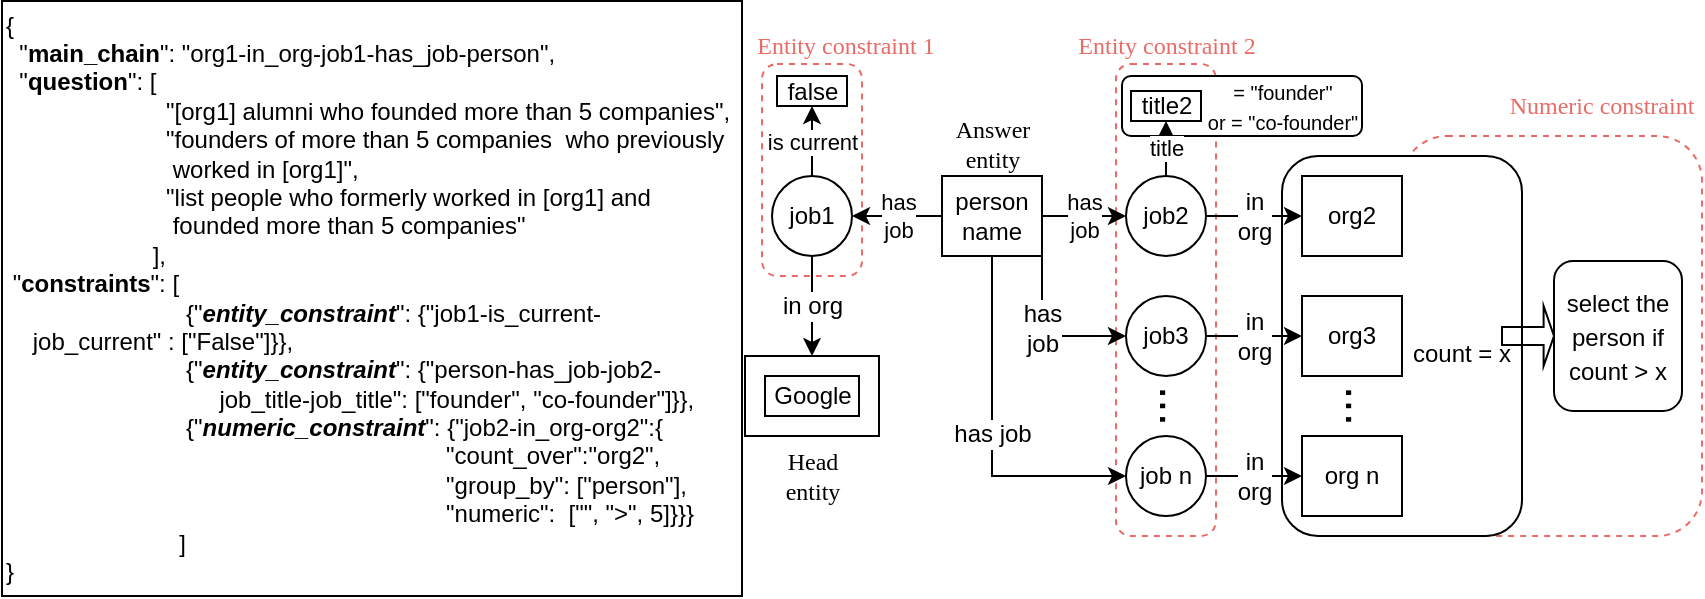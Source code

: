 <mxfile version="20.6.0" type="github">
  <diagram id="ldidZGyAPZVir1xh5pG7" name="Page-1">
    <mxGraphModel dx="989" dy="544" grid="1" gridSize="10" guides="1" tooltips="1" connect="1" arrows="1" fold="1" page="1" pageScale="1" pageWidth="850" pageHeight="1100" math="0" shadow="0">
      <root>
        <mxCell id="0" />
        <mxCell id="1" parent="0" />
        <mxCell id="S9HupeFHgvLmfnn3ni2o-51" value="" style="rounded=1;whiteSpace=wrap;html=1;fontFamily=Helvetica;fontSize=10;dashed=1;strokeColor=#EA6B66;" parent="1" vertex="1">
          <mxGeometry x="700" y="140" width="150" height="200" as="geometry" />
        </mxCell>
        <mxCell id="S9HupeFHgvLmfnn3ni2o-42" value="" style="rounded=1;whiteSpace=wrap;html=1;strokeColor=#000000;fontFamily=Helvetica;fontSize=24;fontColor=#000000;" parent="1" vertex="1">
          <mxGeometry x="640" y="150" width="120" height="190" as="geometry" />
        </mxCell>
        <mxCell id="S9HupeFHgvLmfnn3ni2o-27" value="" style="rounded=1;whiteSpace=wrap;html=1;fontFamily=Helvetica;fontSize=10;dashed=1;strokeColor=#EA6B66;" parent="1" vertex="1">
          <mxGeometry x="557" y="104" width="50" height="236" as="geometry" />
        </mxCell>
        <mxCell id="S9HupeFHgvLmfnn3ni2o-25" value="" style="rounded=1;whiteSpace=wrap;html=1;fontFamily=Helvetica;fontSize=10;dashed=1;strokeColor=#EA6B66;" parent="1" vertex="1">
          <mxGeometry x="380" y="104" width="50" height="106" as="geometry" />
        </mxCell>
        <mxCell id="S9HupeFHgvLmfnn3ni2o-23" value="" style="rounded=1;whiteSpace=wrap;html=1;fontFamily=Helvetica;" parent="1" vertex="1">
          <mxGeometry x="560" y="110" width="120" height="30" as="geometry" />
        </mxCell>
        <mxCell id="S9HupeFHgvLmfnn3ni2o-6" value="" style="verticalLabelPosition=bottom;verticalAlign=top;html=1;shape=mxgraph.basic.frame;dx=10;whiteSpace=wrap;fontSize=14;fontColor=#000000;" parent="1" vertex="1">
          <mxGeometry x="371.5" y="250" width="67" height="40" as="geometry" />
        </mxCell>
        <mxCell id="S9HupeFHgvLmfnn3ni2o-7" value="Google" style="text;html=1;align=center;verticalAlign=middle;resizable=0;points=[];autosize=1;strokeColor=none;fillColor=none;" parent="1" vertex="1">
          <mxGeometry x="375" y="255" width="60" height="30" as="geometry" />
        </mxCell>
        <mxCell id="S9HupeFHgvLmfnn3ni2o-8" value="&lt;font face=&quot;Times New Roman&quot;&gt;Head&lt;br&gt;entity&lt;/font&gt;" style="text;html=1;align=center;verticalAlign=middle;resizable=0;points=[];autosize=1;strokeColor=none;fillColor=none;" parent="1" vertex="1">
          <mxGeometry x="380" y="290" width="50" height="40" as="geometry" />
        </mxCell>
        <mxCell id="S9HupeFHgvLmfnn3ni2o-17" value="is current" style="edgeStyle=orthogonalEdgeStyle;rounded=0;orthogonalLoop=1;jettySize=auto;html=1;exitX=0.5;exitY=0;exitDx=0;exitDy=0;entryX=0.5;entryY=1;entryDx=0;entryDy=0;fontFamily=Helvetica;" parent="1" source="S9HupeFHgvLmfnn3ni2o-10" target="S9HupeFHgvLmfnn3ni2o-16" edge="1">
          <mxGeometry relative="1" as="geometry" />
        </mxCell>
        <mxCell id="S9HupeFHgvLmfnn3ni2o-48" value="in org" style="edgeStyle=orthogonalEdgeStyle;rounded=0;orthogonalLoop=1;jettySize=auto;html=1;exitX=0.5;exitY=1;exitDx=0;exitDy=0;entryX=0.5;entryY=0;entryDx=0;entryDy=0;entryPerimeter=0;fontFamily=Helvetica;fontSize=12;fontColor=#000000;" parent="1" source="S9HupeFHgvLmfnn3ni2o-10" target="S9HupeFHgvLmfnn3ni2o-6" edge="1">
          <mxGeometry relative="1" as="geometry" />
        </mxCell>
        <mxCell id="S9HupeFHgvLmfnn3ni2o-10" value="&lt;font face=&quot;Helvetica&quot;&gt;job1&lt;/font&gt;" style="ellipse;whiteSpace=wrap;html=1;fontFamily=Times New Roman;" parent="1" vertex="1">
          <mxGeometry x="385" y="160" width="40" height="40" as="geometry" />
        </mxCell>
        <mxCell id="S9HupeFHgvLmfnn3ni2o-14" value="has&lt;br&gt;job" style="edgeStyle=orthogonalEdgeStyle;rounded=0;orthogonalLoop=1;jettySize=auto;html=1;exitX=0;exitY=0.5;exitDx=0;exitDy=0;entryX=1;entryY=0.5;entryDx=0;entryDy=0;fontFamily=Helvetica;" parent="1" source="S9HupeFHgvLmfnn3ni2o-13" target="S9HupeFHgvLmfnn3ni2o-10" edge="1">
          <mxGeometry relative="1" as="geometry" />
        </mxCell>
        <mxCell id="S9HupeFHgvLmfnn3ni2o-19" value="has&lt;br&gt;job" style="edgeStyle=orthogonalEdgeStyle;rounded=0;orthogonalLoop=1;jettySize=auto;html=1;exitX=1;exitY=0.5;exitDx=0;exitDy=0;entryX=0;entryY=0.5;entryDx=0;entryDy=0;fontFamily=Helvetica;" parent="1" source="S9HupeFHgvLmfnn3ni2o-13" target="S9HupeFHgvLmfnn3ni2o-18" edge="1">
          <mxGeometry relative="1" as="geometry" />
        </mxCell>
        <mxCell id="S9HupeFHgvLmfnn3ni2o-33" value="has&lt;br&gt;job" style="edgeStyle=orthogonalEdgeStyle;rounded=0;orthogonalLoop=1;jettySize=auto;html=1;exitX=1;exitY=0.75;exitDx=0;exitDy=0;entryX=0;entryY=0.5;entryDx=0;entryDy=0;fontFamily=Helvetica;fontSize=12;fontColor=#000000;" parent="1" source="S9HupeFHgvLmfnn3ni2o-13" target="S9HupeFHgvLmfnn3ni2o-32" edge="1">
          <mxGeometry relative="1" as="geometry">
            <Array as="points">
              <mxPoint x="520" y="240" />
            </Array>
          </mxGeometry>
        </mxCell>
        <mxCell id="S9HupeFHgvLmfnn3ni2o-37" value="has job" style="edgeStyle=orthogonalEdgeStyle;rounded=0;orthogonalLoop=1;jettySize=auto;html=1;exitX=0.5;exitY=1;exitDx=0;exitDy=0;entryX=0;entryY=0.5;entryDx=0;entryDy=0;fontFamily=Helvetica;fontSize=12;fontColor=#000000;" parent="1" source="S9HupeFHgvLmfnn3ni2o-13" target="S9HupeFHgvLmfnn3ni2o-36" edge="1">
          <mxGeometry relative="1" as="geometry" />
        </mxCell>
        <mxCell id="S9HupeFHgvLmfnn3ni2o-13" value="person&lt;br&gt;name" style="rounded=0;whiteSpace=wrap;html=1;fontFamily=Helvetica;" parent="1" vertex="1">
          <mxGeometry x="470" y="160" width="50" height="40" as="geometry" />
        </mxCell>
        <mxCell id="S9HupeFHgvLmfnn3ni2o-15" value="&lt;font face=&quot;Times New Roman&quot;&gt;Answer&lt;br&gt;entity&lt;/font&gt;" style="text;html=1;align=center;verticalAlign=middle;resizable=0;points=[];autosize=1;strokeColor=none;fillColor=none;" parent="1" vertex="1">
          <mxGeometry x="465" y="124" width="60" height="40" as="geometry" />
        </mxCell>
        <mxCell id="S9HupeFHgvLmfnn3ni2o-16" value="false" style="rounded=0;whiteSpace=wrap;html=1;fontFamily=Helvetica;" parent="1" vertex="1">
          <mxGeometry x="387.5" y="110" width="35" height="15" as="geometry" />
        </mxCell>
        <mxCell id="S9HupeFHgvLmfnn3ni2o-22" value="title" style="edgeStyle=orthogonalEdgeStyle;rounded=0;orthogonalLoop=1;jettySize=auto;html=1;exitX=0.5;exitY=0;exitDx=0;exitDy=0;entryX=0.5;entryY=1;entryDx=0;entryDy=0;fontFamily=Helvetica;" parent="1" source="S9HupeFHgvLmfnn3ni2o-18" target="S9HupeFHgvLmfnn3ni2o-20" edge="1">
          <mxGeometry relative="1" as="geometry" />
        </mxCell>
        <mxCell id="S9HupeFHgvLmfnn3ni2o-31" value="&lt;font face=&quot;Helvetica&quot; style=&quot;font-size: 12px;&quot; color=&quot;#000000&quot;&gt;in&lt;br&gt;org&lt;/font&gt;" style="edgeStyle=orthogonalEdgeStyle;rounded=0;orthogonalLoop=1;jettySize=auto;html=1;exitX=1;exitY=0.5;exitDx=0;exitDy=0;entryX=0;entryY=0.5;entryDx=0;entryDy=0;fontFamily=Times New Roman;fontSize=10;fontColor=#EA6B66;" parent="1" source="S9HupeFHgvLmfnn3ni2o-18" target="S9HupeFHgvLmfnn3ni2o-30" edge="1">
          <mxGeometry relative="1" as="geometry" />
        </mxCell>
        <mxCell id="S9HupeFHgvLmfnn3ni2o-18" value="&lt;font face=&quot;Helvetica&quot;&gt;job2&lt;/font&gt;" style="ellipse;whiteSpace=wrap;html=1;fontFamily=Times New Roman;" parent="1" vertex="1">
          <mxGeometry x="562" y="160" width="40" height="40" as="geometry" />
        </mxCell>
        <mxCell id="S9HupeFHgvLmfnn3ni2o-20" value="title2" style="rounded=0;whiteSpace=wrap;html=1;fontFamily=Helvetica;" parent="1" vertex="1">
          <mxGeometry x="564.5" y="117.5" width="35" height="15" as="geometry" />
        </mxCell>
        <mxCell id="S9HupeFHgvLmfnn3ni2o-24" value="&lt;font style=&quot;font-size: 10px;&quot;&gt;= &quot;founder&quot;&lt;br&gt;or = &quot;co-founder&quot;&lt;/font&gt;" style="text;html=1;strokeColor=none;fillColor=none;align=center;verticalAlign=middle;whiteSpace=wrap;rounded=0;fontFamily=Helvetica;" parent="1" vertex="1">
          <mxGeometry x="599.5" y="110" width="80.5" height="30" as="geometry" />
        </mxCell>
        <mxCell id="S9HupeFHgvLmfnn3ni2o-26" value="&lt;font style=&quot;font-size: 12px;&quot; color=&quot;#ea6b66&quot; face=&quot;Times New Roman&quot;&gt;Entity constraint 1&lt;/font&gt;" style="text;html=1;strokeColor=none;fillColor=none;align=center;verticalAlign=middle;whiteSpace=wrap;rounded=0;dashed=1;fontFamily=Helvetica;fontSize=10;" parent="1" vertex="1">
          <mxGeometry x="371.5" y="80" width="100" height="30" as="geometry" />
        </mxCell>
        <mxCell id="S9HupeFHgvLmfnn3ni2o-29" value="&lt;font style=&quot;font-size: 12px;&quot; color=&quot;#ea6b66&quot; face=&quot;Times New Roman&quot;&gt;Entity constraint 2&lt;/font&gt;" style="text;html=1;strokeColor=none;fillColor=none;align=center;verticalAlign=middle;whiteSpace=wrap;rounded=0;dashed=1;fontFamily=Helvetica;fontSize=10;" parent="1" vertex="1">
          <mxGeometry x="530.5" y="80" width="103" height="30" as="geometry" />
        </mxCell>
        <mxCell id="S9HupeFHgvLmfnn3ni2o-30" value="org2" style="rounded=0;whiteSpace=wrap;html=1;fontFamily=Helvetica;" parent="1" vertex="1">
          <mxGeometry x="650" y="160" width="50" height="40" as="geometry" />
        </mxCell>
        <mxCell id="S9HupeFHgvLmfnn3ni2o-35" value="in&lt;br&gt;org" style="edgeStyle=orthogonalEdgeStyle;rounded=0;orthogonalLoop=1;jettySize=auto;html=1;exitX=1;exitY=0.5;exitDx=0;exitDy=0;entryX=0;entryY=0.5;entryDx=0;entryDy=0;fontFamily=Helvetica;fontSize=12;fontColor=#000000;" parent="1" source="S9HupeFHgvLmfnn3ni2o-32" target="S9HupeFHgvLmfnn3ni2o-34" edge="1">
          <mxGeometry relative="1" as="geometry" />
        </mxCell>
        <mxCell id="S9HupeFHgvLmfnn3ni2o-32" value="&lt;font face=&quot;Helvetica&quot;&gt;job3&lt;/font&gt;" style="ellipse;whiteSpace=wrap;html=1;fontFamily=Times New Roman;" parent="1" vertex="1">
          <mxGeometry x="562" y="220" width="40" height="40" as="geometry" />
        </mxCell>
        <mxCell id="S9HupeFHgvLmfnn3ni2o-34" value="org3" style="rounded=0;whiteSpace=wrap;html=1;fontFamily=Helvetica;" parent="1" vertex="1">
          <mxGeometry x="650" y="220" width="50" height="40" as="geometry" />
        </mxCell>
        <mxCell id="S9HupeFHgvLmfnn3ni2o-39" value="in&lt;br&gt;org" style="edgeStyle=orthogonalEdgeStyle;rounded=0;orthogonalLoop=1;jettySize=auto;html=1;exitX=1;exitY=0.5;exitDx=0;exitDy=0;entryX=0;entryY=0.5;entryDx=0;entryDy=0;fontFamily=Helvetica;fontSize=12;fontColor=#000000;" parent="1" source="S9HupeFHgvLmfnn3ni2o-36" target="S9HupeFHgvLmfnn3ni2o-38" edge="1">
          <mxGeometry relative="1" as="geometry" />
        </mxCell>
        <mxCell id="S9HupeFHgvLmfnn3ni2o-36" value="&lt;font face=&quot;Helvetica&quot;&gt;job n&lt;/font&gt;" style="ellipse;whiteSpace=wrap;html=1;fontFamily=Times New Roman;" parent="1" vertex="1">
          <mxGeometry x="562" y="290" width="40" height="40" as="geometry" />
        </mxCell>
        <mxCell id="S9HupeFHgvLmfnn3ni2o-38" value="org n" style="rounded=0;whiteSpace=wrap;html=1;fontFamily=Helvetica;" parent="1" vertex="1">
          <mxGeometry x="650" y="290" width="50" height="40" as="geometry" />
        </mxCell>
        <mxCell id="S9HupeFHgvLmfnn3ni2o-40" value="&lt;font style=&quot;font-size: 24px;&quot;&gt;...&lt;/font&gt;" style="text;html=1;strokeColor=none;fillColor=none;align=center;verticalAlign=middle;whiteSpace=wrap;rounded=0;dashed=1;fontFamily=Helvetica;fontSize=12;fontColor=#000000;rotation=90;" parent="1" vertex="1">
          <mxGeometry x="557" y="260" width="60" height="30" as="geometry" />
        </mxCell>
        <mxCell id="S9HupeFHgvLmfnn3ni2o-41" value="&lt;font style=&quot;font-size: 24px;&quot;&gt;...&lt;/font&gt;" style="text;html=1;strokeColor=none;fillColor=none;align=center;verticalAlign=middle;whiteSpace=wrap;rounded=0;dashed=1;fontFamily=Helvetica;fontSize=12;fontColor=#000000;rotation=90;" parent="1" vertex="1">
          <mxGeometry x="650" y="260" width="60" height="30" as="geometry" />
        </mxCell>
        <mxCell id="S9HupeFHgvLmfnn3ni2o-43" value="&lt;span style=&quot;font-size: 12px;&quot;&gt;count = x&lt;/span&gt;" style="text;html=1;strokeColor=none;fillColor=none;align=center;verticalAlign=middle;whiteSpace=wrap;rounded=0;fontFamily=Helvetica;fontSize=24;fontColor=#000000;" parent="1" vertex="1">
          <mxGeometry x="700" y="230" width="60" height="30" as="geometry" />
        </mxCell>
        <mxCell id="S9HupeFHgvLmfnn3ni2o-44" value="" style="shape=singleArrow;whiteSpace=wrap;html=1;fontSize=14;fontColor=#000000;fillColor=none;" parent="1" vertex="1">
          <mxGeometry x="750" y="225" width="26" height="30" as="geometry" />
        </mxCell>
        <mxCell id="S9HupeFHgvLmfnn3ni2o-45" value="&lt;font style=&quot;font-size: 12px;&quot;&gt;select the person if count &amp;gt; x&lt;/font&gt;" style="rounded=1;whiteSpace=wrap;html=1;fontSize=14;fontColor=#000000;fillColor=none;" parent="1" vertex="1">
          <mxGeometry x="776" y="202.5" width="64" height="75" as="geometry" />
        </mxCell>
        <mxCell id="S9HupeFHgvLmfnn3ni2o-52" value="&lt;font style=&quot;font-size: 12px;&quot; color=&quot;#ea6b66&quot; face=&quot;Times New Roman&quot;&gt;Numeric constraint&lt;/font&gt;" style="text;html=1;strokeColor=none;fillColor=none;align=center;verticalAlign=middle;whiteSpace=wrap;rounded=0;dashed=1;fontFamily=Helvetica;fontSize=10;" parent="1" vertex="1">
          <mxGeometry x="750" y="110" width="100" height="30" as="geometry" />
        </mxCell>
        <mxCell id="gSVHZIIa0BoF7Rm8Xm3B-1" value="&lt;div&gt;&lt;font style=&quot;font-size: 12px;&quot; color=&quot;#000000&quot;&gt;&lt;font style=&quot;&quot;&gt;{&lt;/font&gt;&lt;/font&gt;&lt;/div&gt;&lt;div&gt;&lt;font style=&quot;font-size: 12px;&quot; color=&quot;#000000&quot;&gt;&lt;font style=&quot;&quot;&gt;&amp;nbsp; &quot;&lt;b&gt;main_chain&lt;/b&gt;&quot;:&amp;nbsp;&lt;/font&gt;&lt;span style=&quot;background-color: initial;&quot;&gt;&quot;org1-in_org-job1-has_job-person&quot;,&lt;/span&gt;&lt;/font&gt;&lt;/div&gt;&lt;div&gt;&lt;font style=&quot;font-size: 12px;&quot; color=&quot;#000000&quot;&gt;&amp;nbsp; &quot;&lt;b&gt;question&lt;/b&gt;&quot;: [&lt;/font&gt;&lt;/div&gt;&lt;div&gt;&lt;font style=&quot;font-size: 12px;&quot; color=&quot;#000000&quot;&gt;&lt;span style=&quot;background-color: initial;&quot;&gt;&amp;nbsp; &amp;nbsp; &amp;nbsp; &amp;nbsp; &amp;nbsp; &amp;nbsp; &amp;nbsp; &amp;nbsp; &amp;nbsp; &amp;nbsp; &amp;nbsp; &amp;nbsp; &quot;[org1] alumni who founded more&amp;nbsp;&lt;/span&gt;&lt;span style=&quot;background-color: initial;&quot;&gt;than 5 companies&quot;,&lt;/span&gt;&lt;/font&gt;&lt;/div&gt;&lt;div&gt;&lt;font style=&quot;font-size: 12px;&quot; color=&quot;#000000&quot;&gt;&amp;nbsp; &amp;nbsp; &amp;nbsp; &amp;nbsp; &amp;nbsp; &amp;nbsp; &amp;nbsp; &amp;nbsp; &amp;nbsp; &amp;nbsp; &amp;nbsp; &amp;nbsp; &quot;founders of more than 5 companies&amp;nbsp;&amp;nbsp;&lt;span style=&quot;background-color: initial;&quot;&gt;who previously&amp;nbsp; &amp;nbsp; &amp;nbsp; &amp;nbsp; &amp;nbsp; &amp;nbsp; &amp;nbsp; &amp;nbsp; &amp;nbsp; &amp;nbsp; &amp;nbsp; &amp;nbsp; &amp;nbsp; &amp;nbsp;worked in [org1]&quot;,&lt;/span&gt;&lt;/font&gt;&lt;/div&gt;&lt;div&gt;&lt;font style=&quot;font-size: 12px;&quot;&gt;&lt;font style=&quot;background-color: initial;&quot; color=&quot;#000000&quot;&gt;&amp;nbsp; &amp;nbsp; &amp;nbsp; &amp;nbsp; &amp;nbsp; &amp;nbsp; &amp;nbsp; &amp;nbsp; &amp;nbsp; &amp;nbsp; &amp;nbsp; &amp;nbsp; &quot;list people who formerly worked&amp;nbsp;&lt;/font&gt;&lt;span style=&quot;background-color: initial; color: rgb(0, 0, 0);&quot;&gt;in [org1] and&amp;nbsp; &amp;nbsp; &amp;nbsp; &amp;nbsp; &amp;nbsp; &amp;nbsp; &amp;nbsp; &amp;nbsp; &amp;nbsp; &amp;nbsp; &amp;nbsp; &amp;nbsp; &amp;nbsp; &amp;nbsp; &amp;nbsp; &amp;nbsp; &amp;nbsp; &amp;nbsp; &amp;nbsp; &amp;nbsp;founded more than&amp;nbsp;&lt;/span&gt;&lt;span style=&quot;background-color: initial; color: rgb(0, 0, 0);&quot;&gt;5 companies&quot;&lt;/span&gt;&lt;/font&gt;&lt;/div&gt;&lt;div&gt;&lt;font style=&quot;font-size: 12px;&quot;&gt;&lt;span style=&quot;background-color: initial; color: rgb(0, 0, 0);&quot;&gt;&amp;nbsp; &amp;nbsp; &amp;nbsp; &amp;nbsp; &amp;nbsp; &amp;nbsp; &amp;nbsp; &amp;nbsp; &amp;nbsp; &amp;nbsp; &amp;nbsp; ],&lt;/span&gt;&lt;/font&gt;&lt;/div&gt;&lt;div&gt;&lt;font style=&quot;font-size: 12px;&quot; color=&quot;#000000&quot;&gt;&amp;nbsp;&quot;&lt;b&gt;constraints&lt;/b&gt;&quot;: [&lt;/font&gt;&lt;/div&gt;&lt;div&gt;&lt;font style=&quot;font-size: 12px;&quot; color=&quot;#000000&quot;&gt;&amp;nbsp; &amp;nbsp; &amp;nbsp; &amp;nbsp; &amp;nbsp; &amp;nbsp; &amp;nbsp; &amp;nbsp; &amp;nbsp; &amp;nbsp; &amp;nbsp; &amp;nbsp; &amp;nbsp; &amp;nbsp;{&quot;&lt;b&gt;&lt;i&gt;entity_constraint&lt;/i&gt;&lt;/b&gt;&quot;: {&lt;/font&gt;&lt;font style=&quot;background-color: initial;&quot; color=&quot;#000000&quot;&gt;&quot;job1-is_current-&amp;nbsp; &amp;nbsp; &lt;span style=&quot;white-space: pre;&quot;&gt;	&lt;/span&gt;&lt;span style=&quot;white-space: pre;&quot;&gt;	&lt;/span&gt;&lt;span style=&quot;white-space: pre;&quot;&gt;	&lt;/span&gt;&lt;span style=&quot;white-space: pre;&quot;&gt;	&lt;/span&gt;job_current&quot; :&amp;nbsp;&lt;/font&gt;&lt;span style=&quot;background-color: initial; color: rgb(0, 0, 0);&quot;&gt;[&quot;False&quot;]}},&lt;/span&gt;&lt;/div&gt;&lt;div&gt;&lt;font style=&quot;font-size: 12px;&quot; color=&quot;#000000&quot;&gt;&amp;nbsp; &amp;nbsp; &amp;nbsp; &amp;nbsp; &amp;nbsp; &amp;nbsp; &amp;nbsp; &amp;nbsp; &amp;nbsp; &amp;nbsp; &amp;nbsp; &amp;nbsp; &amp;nbsp; &amp;nbsp;{&quot;&lt;i&gt;&lt;b&gt;entity_constraint&lt;/b&gt;&lt;/i&gt;&quot;: {&lt;/font&gt;&lt;font style=&quot;background-color: initial;&quot; color=&quot;#000000&quot;&gt;&quot;person-has_job-job2-&amp;nbsp; &amp;nbsp; &amp;nbsp; &amp;nbsp; &amp;nbsp; &amp;nbsp; &amp;nbsp; &amp;nbsp; &amp;nbsp; &amp;nbsp; &amp;nbsp; &amp;nbsp; &amp;nbsp; &amp;nbsp; &amp;nbsp; &amp;nbsp; &amp;nbsp; &amp;nbsp; &amp;nbsp; &amp;nbsp; &amp;nbsp; &amp;nbsp; job_title-&lt;/font&gt;&lt;span style=&quot;background-color: initial; color: rgb(0, 0, 0);&quot;&gt;job_title&quot;: [&quot;founder&quot;,&amp;nbsp;&lt;/span&gt;&lt;span style=&quot;background-color: initial; color: rgb(0, 0, 0);&quot;&gt;&quot;co-founder&quot;]}},&lt;/span&gt;&lt;/div&gt;&lt;div&gt;&lt;font style=&quot;font-size: 12px;&quot; color=&quot;#000000&quot;&gt;&amp;nbsp; &amp;nbsp; &amp;nbsp; &amp;nbsp; &amp;nbsp; &amp;nbsp; &amp;nbsp; &amp;nbsp; &amp;nbsp; &amp;nbsp; &amp;nbsp; &amp;nbsp; &amp;nbsp; &amp;nbsp;{&quot;&lt;b&gt;&lt;i&gt;numeric_constraint&lt;/i&gt;&lt;/b&gt;&quot;: {&lt;/font&gt;&lt;span style=&quot;color: rgb(0, 0, 0); background-color: initial;&quot;&gt;&quot;job2-in_org-org2&quot;:{&lt;/span&gt;&lt;/div&gt;&lt;div&gt;&lt;font style=&quot;font-size: 12px;&quot; color=&quot;#000000&quot;&gt;&amp;nbsp; &amp;nbsp; &amp;nbsp; &amp;nbsp; &amp;nbsp; &amp;nbsp; &amp;nbsp; &amp;nbsp; &amp;nbsp; &amp;nbsp; &amp;nbsp; &amp;nbsp; &amp;nbsp; &amp;nbsp; &amp;nbsp; &amp;nbsp; &amp;nbsp; &amp;nbsp; &amp;nbsp; &amp;nbsp; &amp;nbsp; &amp;nbsp; &amp;nbsp; &amp;nbsp; &amp;nbsp; &amp;nbsp; &amp;nbsp; &amp;nbsp; &amp;nbsp; &amp;nbsp; &amp;nbsp; &amp;nbsp; &amp;nbsp; &quot;count_over&quot;:&quot;org2&quot;,&lt;/font&gt;&lt;/div&gt;&lt;div&gt;&lt;font style=&quot;font-size: 12px;&quot; color=&quot;#000000&quot;&gt;&amp;nbsp; &amp;nbsp; &amp;nbsp; &amp;nbsp; &amp;nbsp; &amp;nbsp; &amp;nbsp; &amp;nbsp; &amp;nbsp; &amp;nbsp; &amp;nbsp; &amp;nbsp; &amp;nbsp; &amp;nbsp; &amp;nbsp; &amp;nbsp; &amp;nbsp; &amp;nbsp; &amp;nbsp; &amp;nbsp; &amp;nbsp; &amp;nbsp; &amp;nbsp; &amp;nbsp; &amp;nbsp; &amp;nbsp; &amp;nbsp; &amp;nbsp; &amp;nbsp; &amp;nbsp; &amp;nbsp; &amp;nbsp; &amp;nbsp; &quot;group_by&quot;: [&quot;person&quot;],&lt;/font&gt;&lt;/div&gt;&lt;div&gt;&lt;font style=&quot;font-size: 12px;&quot; color=&quot;#000000&quot;&gt;&amp;nbsp; &amp;nbsp; &amp;nbsp;&lt;/font&gt;&lt;font style=&quot;font-size: 12px;&quot; color=&quot;#000000&quot;&gt;&amp;nbsp; &amp;nbsp; &amp;nbsp; &amp;nbsp; &amp;nbsp; &amp;nbsp; &amp;nbsp; &amp;nbsp; &amp;nbsp; &amp;nbsp; &amp;nbsp; &amp;nbsp; &amp;nbsp; &amp;nbsp; &amp;nbsp; &amp;nbsp; &amp;nbsp; &amp;nbsp; &amp;nbsp; &amp;nbsp; &amp;nbsp; &amp;nbsp; &amp;nbsp; &amp;nbsp; &amp;nbsp; &amp;nbsp; &amp;nbsp; &amp;nbsp; &amp;nbsp; &amp;nbsp; &amp;nbsp;&quot;numeric&quot;:&amp;nbsp; [&quot;&quot;, &quot;&amp;gt;&quot;, 5]}}}&lt;/font&gt;&lt;/div&gt;&lt;div&gt;&lt;font style=&quot;font-size: 12px;&quot; color=&quot;#000000&quot;&gt;&amp;nbsp; &amp;nbsp; &amp;nbsp; &amp;nbsp; &amp;nbsp; &amp;nbsp; &amp;nbsp; &amp;nbsp; &amp;nbsp; &amp;nbsp; &amp;nbsp; &amp;nbsp; &amp;nbsp; ]&lt;/font&gt;&lt;/div&gt;&lt;div&gt;&lt;font style=&quot;font-size: 12px;&quot; color=&quot;#000000&quot;&gt;}&lt;/font&gt;&lt;/div&gt;" style="whiteSpace=wrap;html=1;fontFamily=Helvetica;fontSize=12;fontColor=#FF3333;fillColor=none;align=left;" vertex="1" parent="1">
          <mxGeometry y="72.5" width="370" height="297.5" as="geometry" />
        </mxCell>
      </root>
    </mxGraphModel>
  </diagram>
</mxfile>
